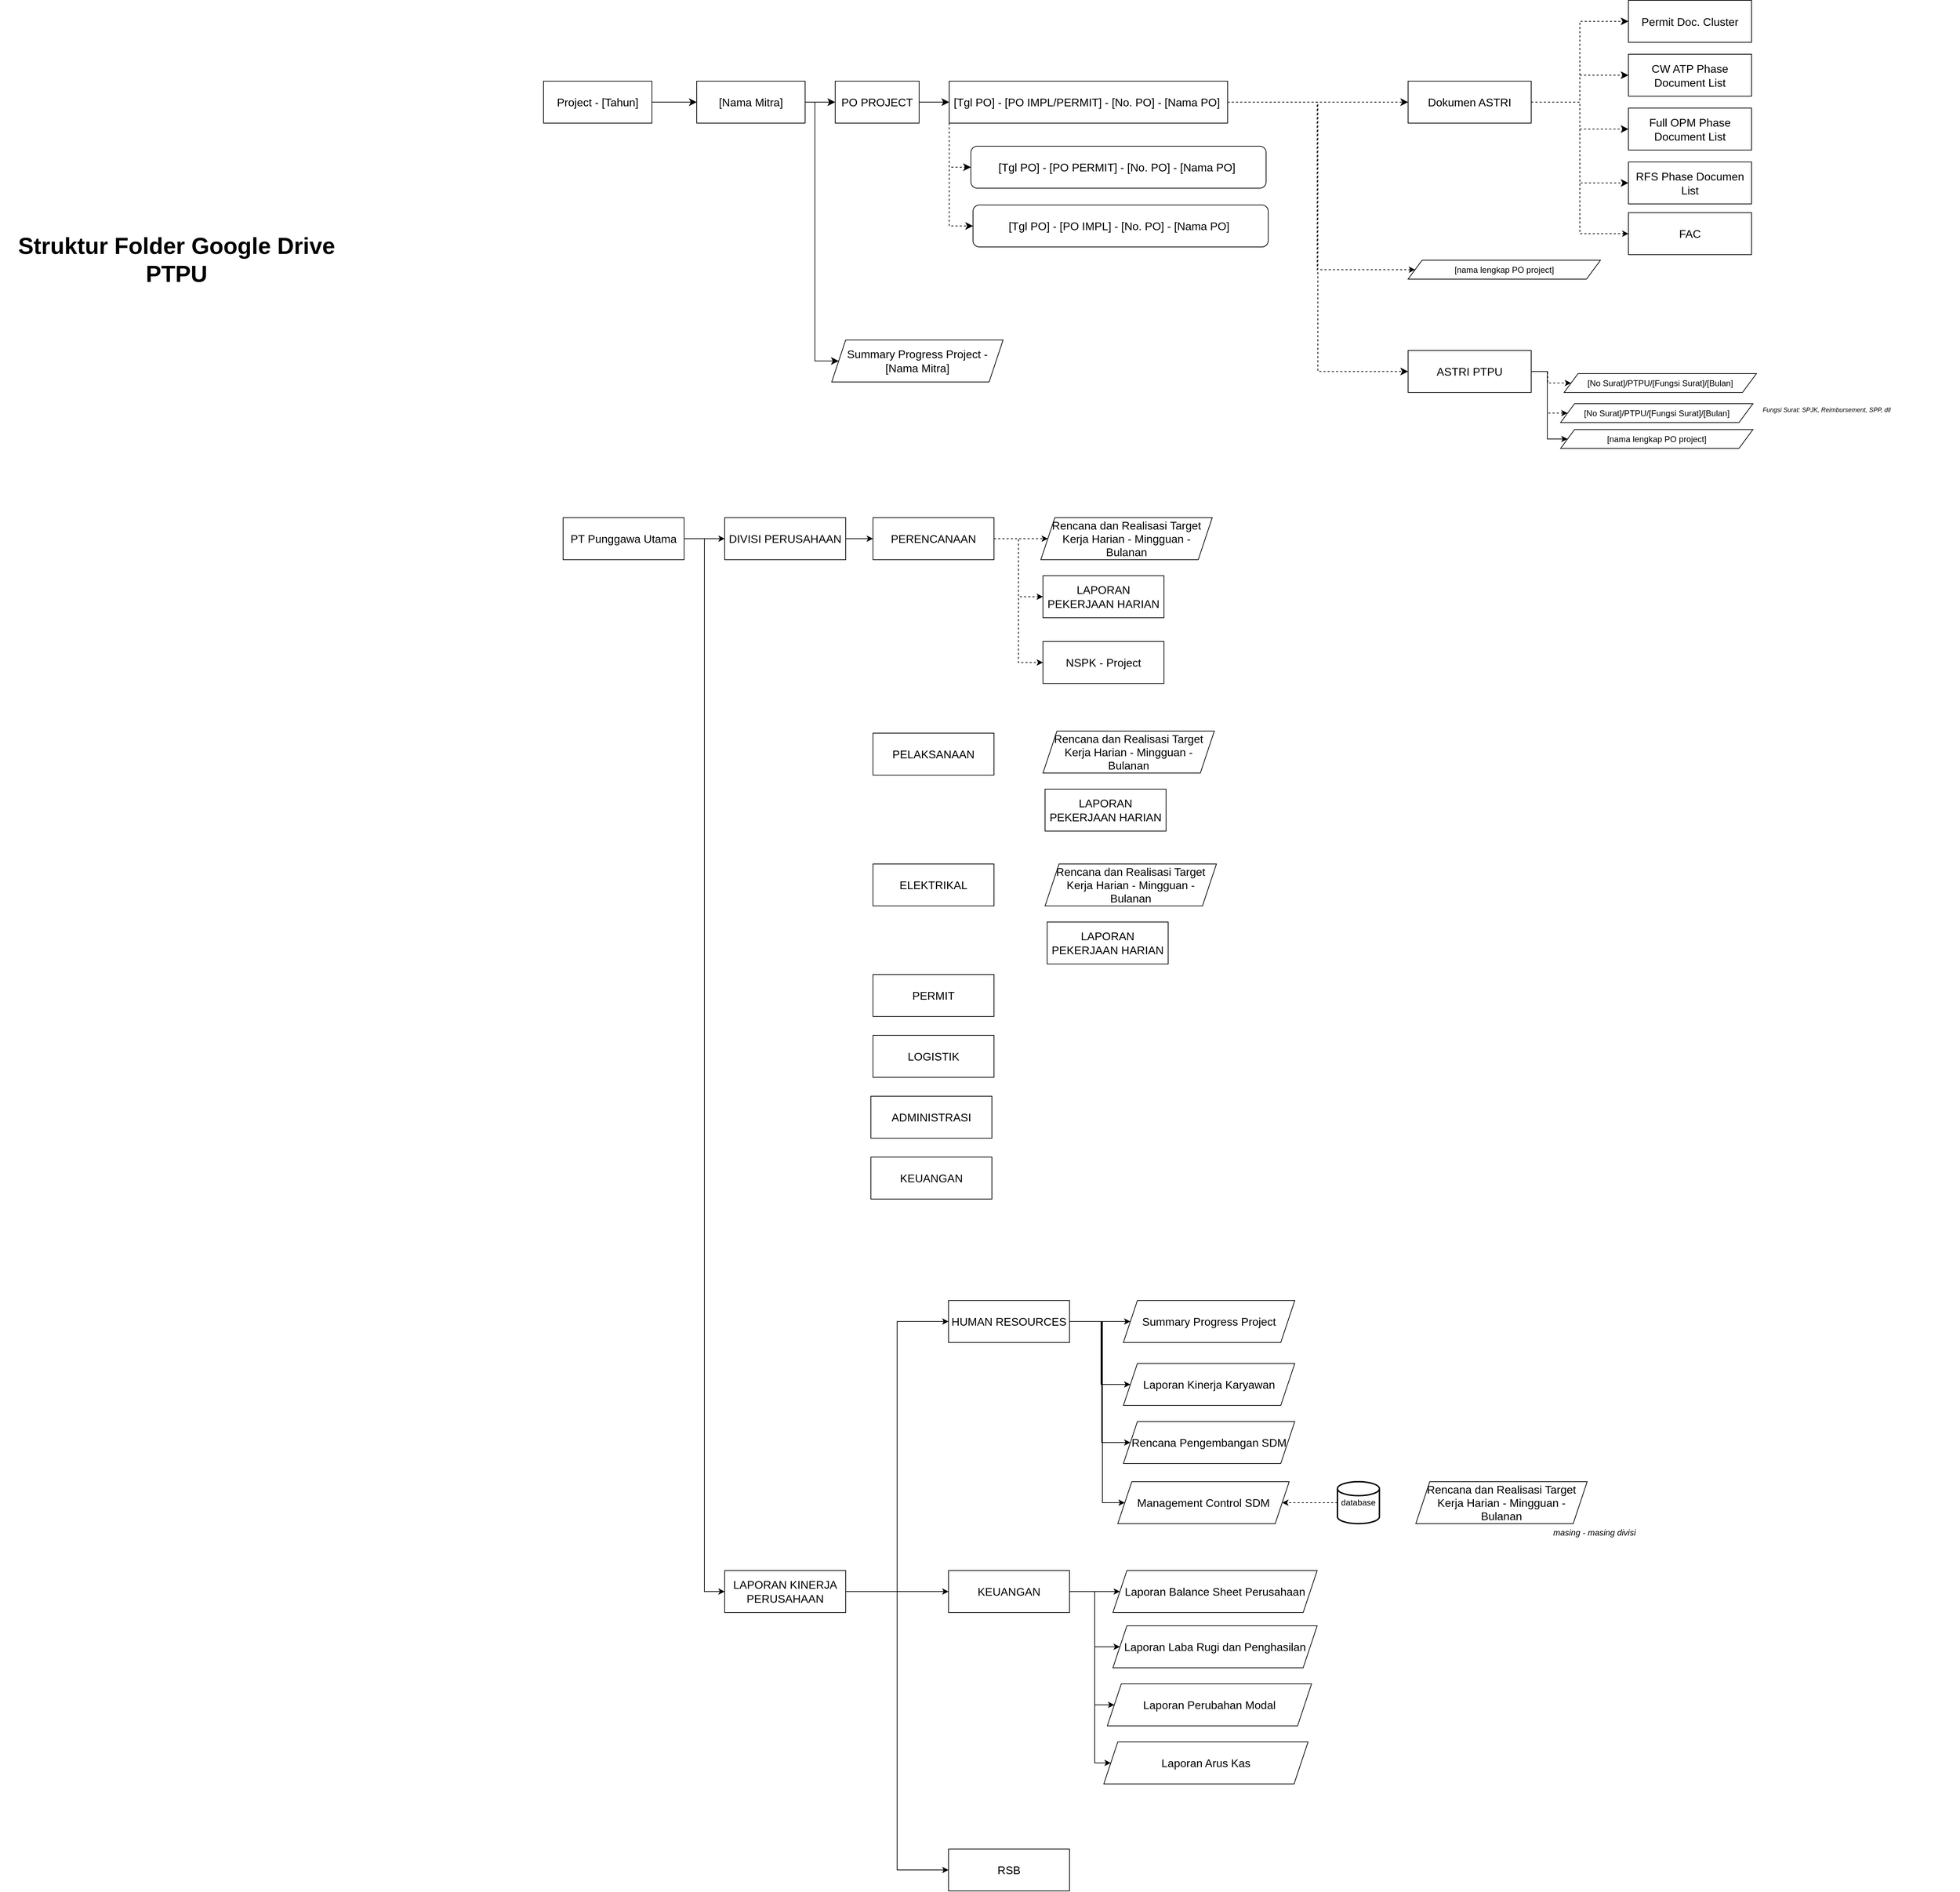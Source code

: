<mxfile version="22.0.4" type="github">
  <diagram name="Halaman-1" id="cng1ZLqmWnadGGmBKYC0">
    <mxGraphModel dx="1777" dy="-72" grid="0" gridSize="10" guides="1" tooltips="1" connect="1" arrows="1" fold="1" page="0" pageScale="1" pageWidth="827" pageHeight="1169" math="0" shadow="0">
      <root>
        <mxCell id="0" />
        <mxCell id="1" parent="0" />
        <mxCell id="fTNR3F5DmJ5eQE5tk-nj-6" style="edgeStyle=none;curved=1;rounded=0;orthogonalLoop=1;jettySize=auto;html=1;entryX=0;entryY=0.5;entryDx=0;entryDy=0;fontSize=12;startSize=8;endSize=8;" parent="1" source="fTNR3F5DmJ5eQE5tk-nj-1" target="fTNR3F5DmJ5eQE5tk-nj-4" edge="1">
          <mxGeometry relative="1" as="geometry" />
        </mxCell>
        <mxCell id="Rj7qyS3aj6NBgZSXDvd5-30" style="edgeStyle=orthogonalEdgeStyle;rounded=0;orthogonalLoop=1;jettySize=auto;html=1;entryX=0;entryY=0.5;entryDx=0;entryDy=0;fontSize=12;startSize=8;endSize=8;" parent="1" source="fTNR3F5DmJ5eQE5tk-nj-1" target="Rj7qyS3aj6NBgZSXDvd5-29" edge="1">
          <mxGeometry relative="1" as="geometry">
            <Array as="points">
              <mxPoint x="315" y="638" />
              <mxPoint x="315" y="1008" />
            </Array>
          </mxGeometry>
        </mxCell>
        <mxCell id="fTNR3F5DmJ5eQE5tk-nj-1" value="[Nama Mitra]" style="rounded=0;whiteSpace=wrap;html=1;fontSize=16;" parent="1" vertex="1">
          <mxGeometry x="146" y="608" width="155" height="60" as="geometry" />
        </mxCell>
        <mxCell id="fTNR3F5DmJ5eQE5tk-nj-2" value="&lt;b&gt;&lt;font style=&quot;font-size: 33px;&quot;&gt;Struktur Folder Google Drive PTPU&lt;/font&gt;&lt;/b&gt;" style="text;html=1;strokeColor=none;fillColor=none;align=center;verticalAlign=middle;whiteSpace=wrap;rounded=0;fontSize=16;" parent="1" vertex="1">
          <mxGeometry x="-850" y="810" width="505" height="105" as="geometry" />
        </mxCell>
        <mxCell id="QHoMNRf-pHsTPwlOWmLj-43" style="edgeStyle=orthogonalEdgeStyle;rounded=0;orthogonalLoop=1;jettySize=auto;html=1;" edge="1" parent="1" source="fTNR3F5DmJ5eQE5tk-nj-3" target="Rj7qyS3aj6NBgZSXDvd5-35">
          <mxGeometry relative="1" as="geometry" />
        </mxCell>
        <mxCell id="QHoMNRf-pHsTPwlOWmLj-57" style="edgeStyle=orthogonalEdgeStyle;rounded=0;orthogonalLoop=1;jettySize=auto;html=1;entryX=0;entryY=0.5;entryDx=0;entryDy=0;" edge="1" parent="1" source="fTNR3F5DmJ5eQE5tk-nj-3" target="QHoMNRf-pHsTPwlOWmLj-12">
          <mxGeometry relative="1" as="geometry">
            <mxPoint x="199.647" y="2355.588" as="targetPoint" />
          </mxGeometry>
        </mxCell>
        <mxCell id="fTNR3F5DmJ5eQE5tk-nj-3" value="PT Punggawa Utama" style="rounded=0;whiteSpace=wrap;html=1;fontSize=16;" parent="1" vertex="1">
          <mxGeometry x="-45" y="1232" width="173" height="60" as="geometry" />
        </mxCell>
        <mxCell id="fTNR3F5DmJ5eQE5tk-nj-7" style="edgeStyle=none;curved=1;rounded=0;orthogonalLoop=1;jettySize=auto;html=1;entryX=0;entryY=0.5;entryDx=0;entryDy=0;fontSize=12;startSize=8;endSize=8;" parent="1" source="fTNR3F5DmJ5eQE5tk-nj-4" target="fTNR3F5DmJ5eQE5tk-nj-5" edge="1">
          <mxGeometry relative="1" as="geometry" />
        </mxCell>
        <mxCell id="fTNR3F5DmJ5eQE5tk-nj-4" value="PO PROJECT" style="rounded=0;whiteSpace=wrap;html=1;fontSize=16;" parent="1" vertex="1">
          <mxGeometry x="344" y="608" width="120" height="60" as="geometry" />
        </mxCell>
        <mxCell id="Rj7qyS3aj6NBgZSXDvd5-9" style="edgeStyle=none;curved=1;rounded=0;orthogonalLoop=1;jettySize=auto;html=1;fontSize=12;startSize=8;endSize=8;dashed=1;" parent="1" source="fTNR3F5DmJ5eQE5tk-nj-5" target="Rj7qyS3aj6NBgZSXDvd5-6" edge="1">
          <mxGeometry relative="1" as="geometry" />
        </mxCell>
        <mxCell id="Rj7qyS3aj6NBgZSXDvd5-17" style="edgeStyle=orthogonalEdgeStyle;rounded=0;orthogonalLoop=1;jettySize=auto;html=1;fontSize=12;startSize=8;endSize=8;exitX=1;exitY=0.5;exitDx=0;exitDy=0;entryX=0;entryY=0.5;entryDx=0;entryDy=0;dashed=1;" parent="1" source="fTNR3F5DmJ5eQE5tk-nj-5" target="Rj7qyS3aj6NBgZSXDvd5-7" edge="1">
          <mxGeometry relative="1" as="geometry">
            <mxPoint x="800.667" y="1142.333" as="targetPoint" />
          </mxGeometry>
        </mxCell>
        <mxCell id="Rj7qyS3aj6NBgZSXDvd5-25" style="edgeStyle=orthogonalEdgeStyle;rounded=0;orthogonalLoop=1;jettySize=auto;html=1;entryX=0;entryY=0.5;entryDx=0;entryDy=0;fontSize=12;startSize=8;endSize=8;exitX=0;exitY=1;exitDx=0;exitDy=0;dashed=1;" parent="1" source="fTNR3F5DmJ5eQE5tk-nj-5" target="Rj7qyS3aj6NBgZSXDvd5-1" edge="1">
          <mxGeometry relative="1" as="geometry" />
        </mxCell>
        <mxCell id="Rj7qyS3aj6NBgZSXDvd5-26" style="edgeStyle=orthogonalEdgeStyle;rounded=0;orthogonalLoop=1;jettySize=auto;html=1;entryX=0;entryY=0.5;entryDx=0;entryDy=0;fontSize=12;startSize=8;endSize=8;dashed=1;exitX=0;exitY=1;exitDx=0;exitDy=0;" parent="1" source="fTNR3F5DmJ5eQE5tk-nj-5" target="Rj7qyS3aj6NBgZSXDvd5-2" edge="1">
          <mxGeometry relative="1" as="geometry" />
        </mxCell>
        <mxCell id="QHoMNRf-pHsTPwlOWmLj-9" style="edgeStyle=orthogonalEdgeStyle;rounded=0;orthogonalLoop=1;jettySize=auto;html=1;entryX=0;entryY=0.5;entryDx=0;entryDy=0;exitX=1;exitY=0.5;exitDx=0;exitDy=0;dashed=1;" edge="1" parent="1" source="fTNR3F5DmJ5eQE5tk-nj-5" target="QHoMNRf-pHsTPwlOWmLj-7">
          <mxGeometry relative="1" as="geometry">
            <Array as="points">
              <mxPoint x="1033" y="638" />
              <mxPoint x="1033" y="878" />
            </Array>
          </mxGeometry>
        </mxCell>
        <mxCell id="fTNR3F5DmJ5eQE5tk-nj-5" value="[Tgl PO] - [PO IMPL/PERMIT] - [No. PO] - [Nama PO]&amp;nbsp;" style="rounded=0;whiteSpace=wrap;html=1;fontSize=16;" parent="1" vertex="1">
          <mxGeometry x="507" y="608" width="398" height="60" as="geometry" />
        </mxCell>
        <mxCell id="Rj7qyS3aj6NBgZSXDvd5-1" value="[Tgl PO] - [PO PERMIT] - [No. PO] - [Nama PO]&amp;nbsp;" style="rounded=1;whiteSpace=wrap;html=1;fontSize=16;" parent="1" vertex="1">
          <mxGeometry x="538" y="701" width="422" height="60" as="geometry" />
        </mxCell>
        <mxCell id="Rj7qyS3aj6NBgZSXDvd5-2" value="[Tgl PO] - [PO IMPL] - [No. PO] - [Nama PO]&amp;nbsp;" style="rounded=1;whiteSpace=wrap;html=1;fontSize=16;" parent="1" vertex="1">
          <mxGeometry x="541" y="785" width="422" height="60" as="geometry" />
        </mxCell>
        <mxCell id="Rj7qyS3aj6NBgZSXDvd5-19" style="edgeStyle=orthogonalEdgeStyle;rounded=0;orthogonalLoop=1;jettySize=auto;html=1;entryX=0;entryY=0.5;entryDx=0;entryDy=0;fontSize=12;startSize=8;endSize=8;dashed=1;" parent="1" source="Rj7qyS3aj6NBgZSXDvd5-6" target="Rj7qyS3aj6NBgZSXDvd5-8" edge="1">
          <mxGeometry relative="1" as="geometry" />
        </mxCell>
        <mxCell id="Rj7qyS3aj6NBgZSXDvd5-20" style="edgeStyle=orthogonalEdgeStyle;rounded=0;orthogonalLoop=1;jettySize=auto;html=1;entryX=0;entryY=0.5;entryDx=0;entryDy=0;fontSize=12;startSize=8;endSize=8;exitX=1;exitY=0.5;exitDx=0;exitDy=0;dashed=1;" parent="1" source="Rj7qyS3aj6NBgZSXDvd5-6" target="Rj7qyS3aj6NBgZSXDvd5-10" edge="1">
          <mxGeometry relative="1" as="geometry" />
        </mxCell>
        <mxCell id="Rj7qyS3aj6NBgZSXDvd5-21" style="edgeStyle=orthogonalEdgeStyle;rounded=0;orthogonalLoop=1;jettySize=auto;html=1;entryX=0;entryY=0.5;entryDx=0;entryDy=0;fontSize=12;startSize=8;endSize=8;exitX=1;exitY=0.5;exitDx=0;exitDy=0;dashed=1;" parent="1" source="Rj7qyS3aj6NBgZSXDvd5-6" target="Rj7qyS3aj6NBgZSXDvd5-11" edge="1">
          <mxGeometry relative="1" as="geometry" />
        </mxCell>
        <mxCell id="Rj7qyS3aj6NBgZSXDvd5-22" style="edgeStyle=orthogonalEdgeStyle;rounded=0;orthogonalLoop=1;jettySize=auto;html=1;entryX=0;entryY=0.5;entryDx=0;entryDy=0;fontSize=12;startSize=8;endSize=8;exitX=1;exitY=0.5;exitDx=0;exitDy=0;dashed=1;" parent="1" source="Rj7qyS3aj6NBgZSXDvd5-6" target="Rj7qyS3aj6NBgZSXDvd5-12" edge="1">
          <mxGeometry relative="1" as="geometry" />
        </mxCell>
        <mxCell id="QHoMNRf-pHsTPwlOWmLj-59" style="edgeStyle=orthogonalEdgeStyle;rounded=0;orthogonalLoop=1;jettySize=auto;html=1;entryX=0;entryY=0.5;entryDx=0;entryDy=0;dashed=1;" edge="1" parent="1" source="Rj7qyS3aj6NBgZSXDvd5-6" target="QHoMNRf-pHsTPwlOWmLj-58">
          <mxGeometry relative="1" as="geometry" />
        </mxCell>
        <mxCell id="Rj7qyS3aj6NBgZSXDvd5-6" value="Dokumen ASTRI" style="rounded=0;whiteSpace=wrap;html=1;fontSize=16;" parent="1" vertex="1">
          <mxGeometry x="1163" y="608" width="176" height="60" as="geometry" />
        </mxCell>
        <mxCell id="QHoMNRf-pHsTPwlOWmLj-4" style="edgeStyle=orthogonalEdgeStyle;rounded=0;orthogonalLoop=1;jettySize=auto;html=1;dashed=1;" edge="1" parent="1" source="Rj7qyS3aj6NBgZSXDvd5-7" target="QHoMNRf-pHsTPwlOWmLj-1">
          <mxGeometry relative="1" as="geometry" />
        </mxCell>
        <mxCell id="QHoMNRf-pHsTPwlOWmLj-5" style="edgeStyle=orthogonalEdgeStyle;rounded=0;orthogonalLoop=1;jettySize=auto;html=1;entryX=0;entryY=0.5;entryDx=0;entryDy=0;dashed=1;" edge="1" parent="1" source="Rj7qyS3aj6NBgZSXDvd5-7" target="QHoMNRf-pHsTPwlOWmLj-2">
          <mxGeometry relative="1" as="geometry">
            <Array as="points">
              <mxPoint x="1362" y="1023" />
              <mxPoint x="1362" y="1083" />
            </Array>
          </mxGeometry>
        </mxCell>
        <mxCell id="QHoMNRf-pHsTPwlOWmLj-8" style="edgeStyle=orthogonalEdgeStyle;rounded=0;orthogonalLoop=1;jettySize=auto;html=1;entryX=0;entryY=0.5;entryDx=0;entryDy=0;" edge="1" parent="1" source="Rj7qyS3aj6NBgZSXDvd5-7" target="QHoMNRf-pHsTPwlOWmLj-6">
          <mxGeometry relative="1" as="geometry">
            <Array as="points">
              <mxPoint x="1362" y="1023" />
              <mxPoint x="1362" y="1120" />
            </Array>
          </mxGeometry>
        </mxCell>
        <mxCell id="Rj7qyS3aj6NBgZSXDvd5-7" value="ASTRI PTPU" style="rounded=0;whiteSpace=wrap;html=1;fontSize=16;" parent="1" vertex="1">
          <mxGeometry x="1163" y="993" width="176" height="60" as="geometry" />
        </mxCell>
        <mxCell id="Rj7qyS3aj6NBgZSXDvd5-8" value="Permit Doc. Cluster" style="rounded=0;whiteSpace=wrap;html=1;fontSize=16;" parent="1" vertex="1">
          <mxGeometry x="1478" y="492.5" width="176" height="60" as="geometry" />
        </mxCell>
        <mxCell id="Rj7qyS3aj6NBgZSXDvd5-10" value="CW ATP Phase Document List" style="rounded=0;whiteSpace=wrap;html=1;fontSize=16;" parent="1" vertex="1">
          <mxGeometry x="1478" y="569.5" width="176" height="60" as="geometry" />
        </mxCell>
        <mxCell id="Rj7qyS3aj6NBgZSXDvd5-11" value="Full OPM Phase Document List" style="rounded=0;whiteSpace=wrap;html=1;fontSize=16;" parent="1" vertex="1">
          <mxGeometry x="1478" y="646.5" width="176" height="60" as="geometry" />
        </mxCell>
        <mxCell id="Rj7qyS3aj6NBgZSXDvd5-12" value="RFS Phase Documen List" style="rounded=0;whiteSpace=wrap;html=1;fontSize=16;" parent="1" vertex="1">
          <mxGeometry x="1478" y="723.5" width="176" height="60" as="geometry" />
        </mxCell>
        <mxCell id="Rj7qyS3aj6NBgZSXDvd5-29" value="Summary Progress Project - [Nama Mitra]" style="shape=parallelogram;perimeter=parallelogramPerimeter;whiteSpace=wrap;html=1;fixedSize=1;fontSize=16;" parent="1" vertex="1">
          <mxGeometry x="339" y="978" width="245" height="60" as="geometry" />
        </mxCell>
        <mxCell id="Rj7qyS3aj6NBgZSXDvd5-34" style="edgeStyle=none;curved=1;rounded=0;orthogonalLoop=1;jettySize=auto;html=1;fontSize=12;startSize=8;endSize=8;" parent="1" source="Rj7qyS3aj6NBgZSXDvd5-33" target="fTNR3F5DmJ5eQE5tk-nj-1" edge="1">
          <mxGeometry relative="1" as="geometry" />
        </mxCell>
        <mxCell id="Rj7qyS3aj6NBgZSXDvd5-33" value="Project - [Tahun]" style="rounded=0;whiteSpace=wrap;html=1;fontSize=16;" parent="1" vertex="1">
          <mxGeometry x="-73" y="608" width="155" height="60" as="geometry" />
        </mxCell>
        <mxCell id="QHoMNRf-pHsTPwlOWmLj-38" style="edgeStyle=orthogonalEdgeStyle;rounded=0;orthogonalLoop=1;jettySize=auto;html=1;" edge="1" parent="1" source="Rj7qyS3aj6NBgZSXDvd5-35" target="Rj7qyS3aj6NBgZSXDvd5-36">
          <mxGeometry relative="1" as="geometry" />
        </mxCell>
        <mxCell id="Rj7qyS3aj6NBgZSXDvd5-35" value="DIVISI PERUSAHAAN" style="rounded=0;whiteSpace=wrap;html=1;fontSize=16;" parent="1" vertex="1">
          <mxGeometry x="186" y="1232" width="173" height="60" as="geometry" />
        </mxCell>
        <mxCell id="QHoMNRf-pHsTPwlOWmLj-39" style="edgeStyle=orthogonalEdgeStyle;rounded=0;orthogonalLoop=1;jettySize=auto;html=1;dashed=1;" edge="1" parent="1" source="Rj7qyS3aj6NBgZSXDvd5-36" target="QHoMNRf-pHsTPwlOWmLj-37">
          <mxGeometry relative="1" as="geometry" />
        </mxCell>
        <mxCell id="QHoMNRf-pHsTPwlOWmLj-40" style="edgeStyle=orthogonalEdgeStyle;rounded=0;orthogonalLoop=1;jettySize=auto;html=1;entryX=0;entryY=0.5;entryDx=0;entryDy=0;dashed=1;" edge="1" parent="1" source="Rj7qyS3aj6NBgZSXDvd5-36" target="QHoMNRf-pHsTPwlOWmLj-21">
          <mxGeometry relative="1" as="geometry" />
        </mxCell>
        <mxCell id="QHoMNRf-pHsTPwlOWmLj-46" style="edgeStyle=orthogonalEdgeStyle;rounded=0;orthogonalLoop=1;jettySize=auto;html=1;entryX=0;entryY=0.5;entryDx=0;entryDy=0;dashed=1;" edge="1" parent="1" source="Rj7qyS3aj6NBgZSXDvd5-36" target="QHoMNRf-pHsTPwlOWmLj-45">
          <mxGeometry relative="1" as="geometry" />
        </mxCell>
        <mxCell id="Rj7qyS3aj6NBgZSXDvd5-36" value="PERENCANAAN" style="rounded=0;whiteSpace=wrap;html=1;fontSize=16;" parent="1" vertex="1">
          <mxGeometry x="398" y="1232" width="173" height="60" as="geometry" />
        </mxCell>
        <mxCell id="Rj7qyS3aj6NBgZSXDvd5-38" value="PELAKSANAAN" style="rounded=0;whiteSpace=wrap;html=1;fontSize=16;" parent="1" vertex="1">
          <mxGeometry x="398" y="1540" width="173" height="60" as="geometry" />
        </mxCell>
        <mxCell id="Rj7qyS3aj6NBgZSXDvd5-39" value="ELEKTRIKAL" style="rounded=0;whiteSpace=wrap;html=1;fontSize=16;" parent="1" vertex="1">
          <mxGeometry x="398" y="1727" width="173" height="60" as="geometry" />
        </mxCell>
        <mxCell id="Rj7qyS3aj6NBgZSXDvd5-40" value="PERMIT" style="rounded=0;whiteSpace=wrap;html=1;fontSize=16;" parent="1" vertex="1">
          <mxGeometry x="398" y="1885" width="173" height="60" as="geometry" />
        </mxCell>
        <mxCell id="Rj7qyS3aj6NBgZSXDvd5-41" value="LOGISTIK" style="rounded=0;whiteSpace=wrap;html=1;fontSize=16;" parent="1" vertex="1">
          <mxGeometry x="398" y="1972" width="173" height="60" as="geometry" />
        </mxCell>
        <mxCell id="QHoMNRf-pHsTPwlOWmLj-1" value="[No Surat]/PTPU/[Fungsi Surat]/[Bulan]" style="shape=parallelogram;perimeter=parallelogramPerimeter;whiteSpace=wrap;html=1;fixedSize=1;" vertex="1" parent="1">
          <mxGeometry x="1386" y="1026" width="275" height="27" as="geometry" />
        </mxCell>
        <mxCell id="QHoMNRf-pHsTPwlOWmLj-2" value="[No Surat]/PTPU/[Fungsi Surat]/[Bulan]" style="shape=parallelogram;perimeter=parallelogramPerimeter;whiteSpace=wrap;html=1;fixedSize=1;" vertex="1" parent="1">
          <mxGeometry x="1381" y="1069" width="275" height="27" as="geometry" />
        </mxCell>
        <mxCell id="QHoMNRf-pHsTPwlOWmLj-3" value="&lt;h1 style=&quot;&quot;&gt;&lt;font size=&quot;1&quot; style=&quot;font-weight: normal;&quot;&gt;&lt;i style=&quot;font-size: 9px;&quot;&gt;Fungsi Surat: SPJK, Reimbursement, SPP, dll&lt;/i&gt;&lt;/font&gt;&lt;/h1&gt;" style="text;html=1;strokeColor=none;fillColor=none;spacing=5;spacingTop=-20;whiteSpace=wrap;overflow=hidden;rounded=0;" vertex="1" parent="1">
          <mxGeometry x="1665" y="1053" width="286" height="50" as="geometry" />
        </mxCell>
        <mxCell id="QHoMNRf-pHsTPwlOWmLj-6" value="[nama lengkap PO project]" style="shape=parallelogram;perimeter=parallelogramPerimeter;whiteSpace=wrap;html=1;fixedSize=1;" vertex="1" parent="1">
          <mxGeometry x="1381" y="1106" width="275" height="27" as="geometry" />
        </mxCell>
        <mxCell id="QHoMNRf-pHsTPwlOWmLj-7" value="[nama lengkap PO project]" style="shape=parallelogram;perimeter=parallelogramPerimeter;whiteSpace=wrap;html=1;fixedSize=1;" vertex="1" parent="1">
          <mxGeometry x="1163" y="864" width="275" height="27" as="geometry" />
        </mxCell>
        <mxCell id="QHoMNRf-pHsTPwlOWmLj-10" value="ADMINISTRASI" style="rounded=0;whiteSpace=wrap;html=1;fontSize=16;" vertex="1" parent="1">
          <mxGeometry x="395" y="2059" width="173" height="60" as="geometry" />
        </mxCell>
        <mxCell id="QHoMNRf-pHsTPwlOWmLj-11" value="KEUANGAN" style="rounded=0;whiteSpace=wrap;html=1;fontSize=16;" vertex="1" parent="1">
          <mxGeometry x="395" y="2146" width="173" height="60" as="geometry" />
        </mxCell>
        <mxCell id="QHoMNRf-pHsTPwlOWmLj-28" style="edgeStyle=orthogonalEdgeStyle;rounded=0;orthogonalLoop=1;jettySize=auto;html=1;entryX=0;entryY=0.5;entryDx=0;entryDy=0;" edge="1" parent="1" source="QHoMNRf-pHsTPwlOWmLj-12" target="QHoMNRf-pHsTPwlOWmLj-14">
          <mxGeometry relative="1" as="geometry" />
        </mxCell>
        <mxCell id="QHoMNRf-pHsTPwlOWmLj-29" style="edgeStyle=orthogonalEdgeStyle;rounded=0;orthogonalLoop=1;jettySize=auto;html=1;" edge="1" parent="1" source="QHoMNRf-pHsTPwlOWmLj-12" target="QHoMNRf-pHsTPwlOWmLj-15">
          <mxGeometry relative="1" as="geometry" />
        </mxCell>
        <mxCell id="QHoMNRf-pHsTPwlOWmLj-30" style="edgeStyle=orthogonalEdgeStyle;rounded=0;orthogonalLoop=1;jettySize=auto;html=1;entryX=0;entryY=0.5;entryDx=0;entryDy=0;" edge="1" parent="1" source="QHoMNRf-pHsTPwlOWmLj-12" target="QHoMNRf-pHsTPwlOWmLj-16">
          <mxGeometry relative="1" as="geometry" />
        </mxCell>
        <mxCell id="QHoMNRf-pHsTPwlOWmLj-12" value="LAPORAN KINERJA PERUSAHAAN" style="rounded=0;whiteSpace=wrap;html=1;fontSize=16;" vertex="1" parent="1">
          <mxGeometry x="186" y="2737" width="173" height="60" as="geometry" />
        </mxCell>
        <mxCell id="QHoMNRf-pHsTPwlOWmLj-31" style="edgeStyle=orthogonalEdgeStyle;rounded=0;orthogonalLoop=1;jettySize=auto;html=1;" edge="1" parent="1" source="QHoMNRf-pHsTPwlOWmLj-14" target="QHoMNRf-pHsTPwlOWmLj-18">
          <mxGeometry relative="1" as="geometry" />
        </mxCell>
        <mxCell id="QHoMNRf-pHsTPwlOWmLj-32" style="edgeStyle=orthogonalEdgeStyle;rounded=0;orthogonalLoop=1;jettySize=auto;html=1;entryX=0;entryY=0.5;entryDx=0;entryDy=0;" edge="1" parent="1" source="QHoMNRf-pHsTPwlOWmLj-14" target="QHoMNRf-pHsTPwlOWmLj-22">
          <mxGeometry relative="1" as="geometry">
            <Array as="points">
              <mxPoint x="724" y="2381" />
              <mxPoint x="724" y="2471" />
            </Array>
          </mxGeometry>
        </mxCell>
        <mxCell id="QHoMNRf-pHsTPwlOWmLj-33" style="edgeStyle=orthogonalEdgeStyle;rounded=0;orthogonalLoop=1;jettySize=auto;html=1;entryX=0;entryY=0.5;entryDx=0;entryDy=0;" edge="1" parent="1" source="QHoMNRf-pHsTPwlOWmLj-14" target="QHoMNRf-pHsTPwlOWmLj-27">
          <mxGeometry relative="1" as="geometry">
            <Array as="points">
              <mxPoint x="725" y="2381" />
              <mxPoint x="725" y="2554" />
            </Array>
          </mxGeometry>
        </mxCell>
        <mxCell id="QHoMNRf-pHsTPwlOWmLj-56" style="edgeStyle=orthogonalEdgeStyle;rounded=0;orthogonalLoop=1;jettySize=auto;html=1;entryX=0;entryY=0.5;entryDx=0;entryDy=0;" edge="1" parent="1" source="QHoMNRf-pHsTPwlOWmLj-14" target="QHoMNRf-pHsTPwlOWmLj-55">
          <mxGeometry relative="1" as="geometry">
            <Array as="points">
              <mxPoint x="726" y="2381" />
              <mxPoint x="726" y="2640" />
            </Array>
          </mxGeometry>
        </mxCell>
        <mxCell id="QHoMNRf-pHsTPwlOWmLj-14" value="HUMAN RESOURCES" style="rounded=0;whiteSpace=wrap;html=1;fontSize=16;" vertex="1" parent="1">
          <mxGeometry x="506" y="2351" width="173" height="60" as="geometry" />
        </mxCell>
        <mxCell id="QHoMNRf-pHsTPwlOWmLj-34" style="edgeStyle=orthogonalEdgeStyle;rounded=0;orthogonalLoop=1;jettySize=auto;html=1;entryX=0;entryY=0.5;entryDx=0;entryDy=0;" edge="1" parent="1" source="QHoMNRf-pHsTPwlOWmLj-15" target="QHoMNRf-pHsTPwlOWmLj-24">
          <mxGeometry relative="1" as="geometry" />
        </mxCell>
        <mxCell id="QHoMNRf-pHsTPwlOWmLj-35" style="edgeStyle=orthogonalEdgeStyle;rounded=0;orthogonalLoop=1;jettySize=auto;html=1;entryX=0;entryY=0.5;entryDx=0;entryDy=0;" edge="1" parent="1" source="QHoMNRf-pHsTPwlOWmLj-15" target="QHoMNRf-pHsTPwlOWmLj-26">
          <mxGeometry relative="1" as="geometry">
            <Array as="points">
              <mxPoint x="715" y="2767" />
              <mxPoint x="715" y="2846" />
            </Array>
          </mxGeometry>
        </mxCell>
        <mxCell id="QHoMNRf-pHsTPwlOWmLj-52" style="edgeStyle=orthogonalEdgeStyle;rounded=0;orthogonalLoop=1;jettySize=auto;html=1;entryX=0;entryY=0.5;entryDx=0;entryDy=0;" edge="1" parent="1" source="QHoMNRf-pHsTPwlOWmLj-15" target="QHoMNRf-pHsTPwlOWmLj-51">
          <mxGeometry relative="1" as="geometry">
            <Array as="points">
              <mxPoint x="715" y="2767" />
              <mxPoint x="715" y="2929" />
            </Array>
          </mxGeometry>
        </mxCell>
        <mxCell id="QHoMNRf-pHsTPwlOWmLj-54" style="edgeStyle=orthogonalEdgeStyle;rounded=0;orthogonalLoop=1;jettySize=auto;html=1;entryX=0;entryY=0.5;entryDx=0;entryDy=0;" edge="1" parent="1" source="QHoMNRf-pHsTPwlOWmLj-15" target="QHoMNRf-pHsTPwlOWmLj-53">
          <mxGeometry relative="1" as="geometry">
            <Array as="points">
              <mxPoint x="715" y="2767" />
              <mxPoint x="715" y="3012" />
            </Array>
          </mxGeometry>
        </mxCell>
        <mxCell id="QHoMNRf-pHsTPwlOWmLj-15" value="KEUANGAN" style="rounded=0;whiteSpace=wrap;html=1;fontSize=16;" vertex="1" parent="1">
          <mxGeometry x="506" y="2737" width="173" height="60" as="geometry" />
        </mxCell>
        <mxCell id="QHoMNRf-pHsTPwlOWmLj-16" value="RSB" style="rounded=0;whiteSpace=wrap;html=1;fontSize=16;" vertex="1" parent="1">
          <mxGeometry x="506" y="3135" width="173" height="60" as="geometry" />
        </mxCell>
        <mxCell id="QHoMNRf-pHsTPwlOWmLj-18" value="Summary Progress Project" style="shape=parallelogram;perimeter=parallelogramPerimeter;whiteSpace=wrap;html=1;fixedSize=1;fontSize=16;" vertex="1" parent="1">
          <mxGeometry x="756" y="2351" width="245" height="60" as="geometry" />
        </mxCell>
        <mxCell id="QHoMNRf-pHsTPwlOWmLj-21" value="LAPORAN PEKERJAAN HARIAN" style="rounded=0;whiteSpace=wrap;html=1;fontSize=16;" vertex="1" parent="1">
          <mxGeometry x="641" y="1315" width="173" height="60" as="geometry" />
        </mxCell>
        <mxCell id="QHoMNRf-pHsTPwlOWmLj-22" value="Laporan Kinerja Karyawan" style="shape=parallelogram;perimeter=parallelogramPerimeter;whiteSpace=wrap;html=1;fixedSize=1;fontSize=16;" vertex="1" parent="1">
          <mxGeometry x="756" y="2441" width="245" height="60" as="geometry" />
        </mxCell>
        <mxCell id="QHoMNRf-pHsTPwlOWmLj-24" value="Laporan Balance Sheet Perusahaan" style="shape=parallelogram;perimeter=parallelogramPerimeter;whiteSpace=wrap;html=1;fixedSize=1;fontSize=16;" vertex="1" parent="1">
          <mxGeometry x="741" y="2737" width="292" height="60" as="geometry" />
        </mxCell>
        <mxCell id="QHoMNRf-pHsTPwlOWmLj-26" value="Laporan Laba Rugi dan Penghasilan" style="shape=parallelogram;perimeter=parallelogramPerimeter;whiteSpace=wrap;html=1;fixedSize=1;fontSize=16;" vertex="1" parent="1">
          <mxGeometry x="741" y="2816" width="292" height="60" as="geometry" />
        </mxCell>
        <mxCell id="QHoMNRf-pHsTPwlOWmLj-27" value="Rencana Pengembangan SDM" style="shape=parallelogram;perimeter=parallelogramPerimeter;whiteSpace=wrap;html=1;fixedSize=1;fontSize=16;" vertex="1" parent="1">
          <mxGeometry x="756" y="2524" width="245" height="60" as="geometry" />
        </mxCell>
        <mxCell id="QHoMNRf-pHsTPwlOWmLj-37" value="Rencana dan Realisasi Target Kerja Harian - Mingguan - Bulanan" style="shape=parallelogram;perimeter=parallelogramPerimeter;whiteSpace=wrap;html=1;fixedSize=1;fontSize=16;" vertex="1" parent="1">
          <mxGeometry x="638" y="1232" width="245" height="60" as="geometry" />
        </mxCell>
        <mxCell id="QHoMNRf-pHsTPwlOWmLj-45" value="NSPK - Project" style="rounded=0;whiteSpace=wrap;html=1;fontSize=16;" vertex="1" parent="1">
          <mxGeometry x="641" y="1409" width="173" height="60" as="geometry" />
        </mxCell>
        <mxCell id="QHoMNRf-pHsTPwlOWmLj-47" value="LAPORAN PEKERJAAN HARIAN" style="rounded=0;whiteSpace=wrap;html=1;fontSize=16;" vertex="1" parent="1">
          <mxGeometry x="644" y="1620" width="173" height="60" as="geometry" />
        </mxCell>
        <mxCell id="QHoMNRf-pHsTPwlOWmLj-48" value="Rencana dan Realisasi Target Kerja Harian - Mingguan - Bulanan" style="shape=parallelogram;perimeter=parallelogramPerimeter;whiteSpace=wrap;html=1;fixedSize=1;fontSize=16;" vertex="1" parent="1">
          <mxGeometry x="641" y="1537" width="245" height="60" as="geometry" />
        </mxCell>
        <mxCell id="QHoMNRf-pHsTPwlOWmLj-49" value="Rencana dan Realisasi Target Kerja Harian - Mingguan - Bulanan" style="shape=parallelogram;perimeter=parallelogramPerimeter;whiteSpace=wrap;html=1;fixedSize=1;fontSize=16;" vertex="1" parent="1">
          <mxGeometry x="644" y="1727" width="245" height="60" as="geometry" />
        </mxCell>
        <mxCell id="QHoMNRf-pHsTPwlOWmLj-50" value="LAPORAN PEKERJAAN HARIAN" style="rounded=0;whiteSpace=wrap;html=1;fontSize=16;" vertex="1" parent="1">
          <mxGeometry x="647" y="1810" width="173" height="60" as="geometry" />
        </mxCell>
        <mxCell id="QHoMNRf-pHsTPwlOWmLj-51" value="Laporan Perubahan Modal" style="shape=parallelogram;perimeter=parallelogramPerimeter;whiteSpace=wrap;html=1;fixedSize=1;fontSize=16;" vertex="1" parent="1">
          <mxGeometry x="733" y="2899" width="292" height="60" as="geometry" />
        </mxCell>
        <mxCell id="QHoMNRf-pHsTPwlOWmLj-53" value="Laporan Arus Kas" style="shape=parallelogram;perimeter=parallelogramPerimeter;whiteSpace=wrap;html=1;fixedSize=1;fontSize=16;" vertex="1" parent="1">
          <mxGeometry x="728" y="2982" width="292" height="60" as="geometry" />
        </mxCell>
        <mxCell id="QHoMNRf-pHsTPwlOWmLj-55" value="Management Control SDM" style="shape=parallelogram;perimeter=parallelogramPerimeter;whiteSpace=wrap;html=1;fixedSize=1;fontSize=16;" vertex="1" parent="1">
          <mxGeometry x="748" y="2610" width="245" height="60" as="geometry" />
        </mxCell>
        <mxCell id="QHoMNRf-pHsTPwlOWmLj-58" value="FAC" style="rounded=0;whiteSpace=wrap;html=1;fontSize=16;" vertex="1" parent="1">
          <mxGeometry x="1478" y="796" width="176" height="60" as="geometry" />
        </mxCell>
        <mxCell id="QHoMNRf-pHsTPwlOWmLj-62" style="edgeStyle=orthogonalEdgeStyle;rounded=0;orthogonalLoop=1;jettySize=auto;html=1;dashed=1;" edge="1" parent="1" source="QHoMNRf-pHsTPwlOWmLj-61" target="QHoMNRf-pHsTPwlOWmLj-55">
          <mxGeometry relative="1" as="geometry" />
        </mxCell>
        <mxCell id="QHoMNRf-pHsTPwlOWmLj-61" value="database" style="strokeWidth=2;html=1;shape=mxgraph.flowchart.database;whiteSpace=wrap;" vertex="1" parent="1">
          <mxGeometry x="1062" y="2610" width="60" height="60" as="geometry" />
        </mxCell>
        <mxCell id="QHoMNRf-pHsTPwlOWmLj-63" value="Rencana dan Realisasi Target Kerja Harian - Mingguan - Bulanan" style="shape=parallelogram;perimeter=parallelogramPerimeter;whiteSpace=wrap;html=1;fixedSize=1;fontSize=16;" vertex="1" parent="1">
          <mxGeometry x="1174" y="2610" width="245" height="60" as="geometry" />
        </mxCell>
        <mxCell id="QHoMNRf-pHsTPwlOWmLj-64" value="&lt;i&gt;masing - masing divisi&lt;/i&gt;" style="text;html=1;strokeColor=none;fillColor=none;align=center;verticalAlign=middle;whiteSpace=wrap;rounded=0;" vertex="1" parent="1">
          <mxGeometry x="1365" y="2674" width="129" height="17" as="geometry" />
        </mxCell>
      </root>
    </mxGraphModel>
  </diagram>
</mxfile>
